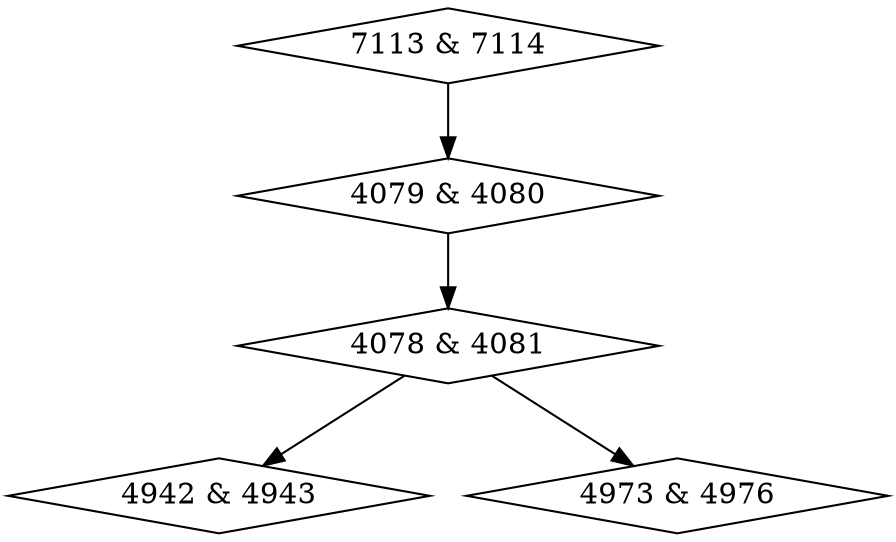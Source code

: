 digraph {
0 [label = "4078 & 4081", shape = diamond];
1 [label = "4079 & 4080", shape = diamond];
2 [label = "4942 & 4943", shape = diamond];
3 [label = "4973 & 4976", shape = diamond];
4 [label = "7113 & 7114", shape = diamond];
0->2;
0->3;
1->0;
4->1;
}
